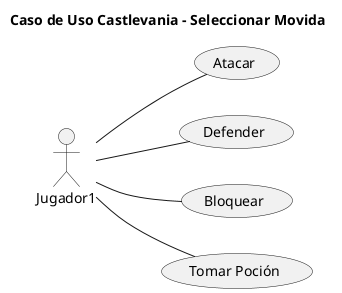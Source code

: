 @startuml

title Caso de Uso Castlevania - Seleccionar Movida

left to right direction

actor Jugador1 as user

usecase "Atacar" as atacar
usecase "Defender" as defender    
usecase "Bloquear" as bloquear
usecase "Tomar Poción" as tomarPocion

user -- atacar : ""
user -- defender : ""
user -- bloquear : ""
user -- tomarPocion : ""

@enduml